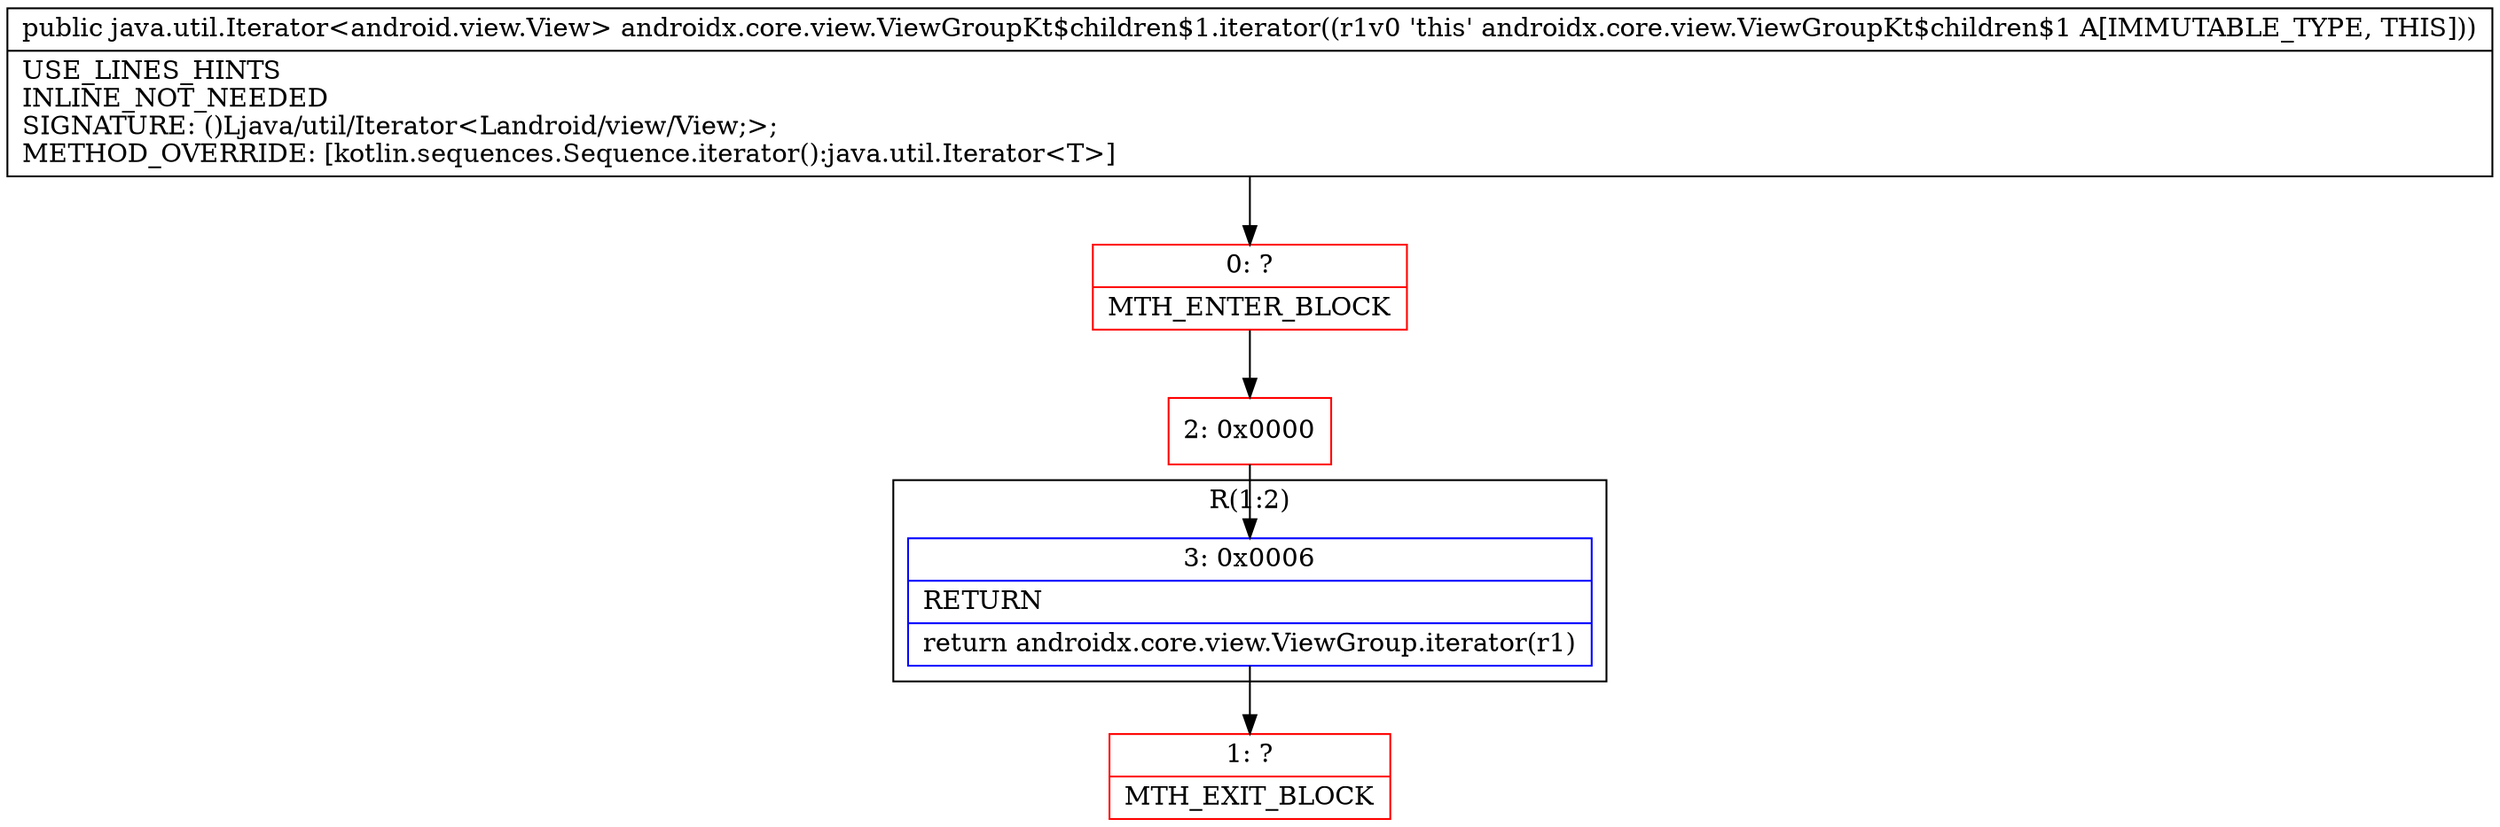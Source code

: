 digraph "CFG forandroidx.core.view.ViewGroupKt$children$1.iterator()Ljava\/util\/Iterator;" {
subgraph cluster_Region_1784088262 {
label = "R(1:2)";
node [shape=record,color=blue];
Node_3 [shape=record,label="{3\:\ 0x0006|RETURN\l|return androidx.core.view.ViewGroup.iterator(r1)\l}"];
}
Node_0 [shape=record,color=red,label="{0\:\ ?|MTH_ENTER_BLOCK\l}"];
Node_2 [shape=record,color=red,label="{2\:\ 0x0000}"];
Node_1 [shape=record,color=red,label="{1\:\ ?|MTH_EXIT_BLOCK\l}"];
MethodNode[shape=record,label="{public java.util.Iterator\<android.view.View\> androidx.core.view.ViewGroupKt$children$1.iterator((r1v0 'this' androidx.core.view.ViewGroupKt$children$1 A[IMMUTABLE_TYPE, THIS]))  | USE_LINES_HINTS\lINLINE_NOT_NEEDED\lSIGNATURE: ()Ljava\/util\/Iterator\<Landroid\/view\/View;\>;\lMETHOD_OVERRIDE: [kotlin.sequences.Sequence.iterator():java.util.Iterator\<T\>]\l}"];
MethodNode -> Node_0;Node_3 -> Node_1;
Node_0 -> Node_2;
Node_2 -> Node_3;
}

